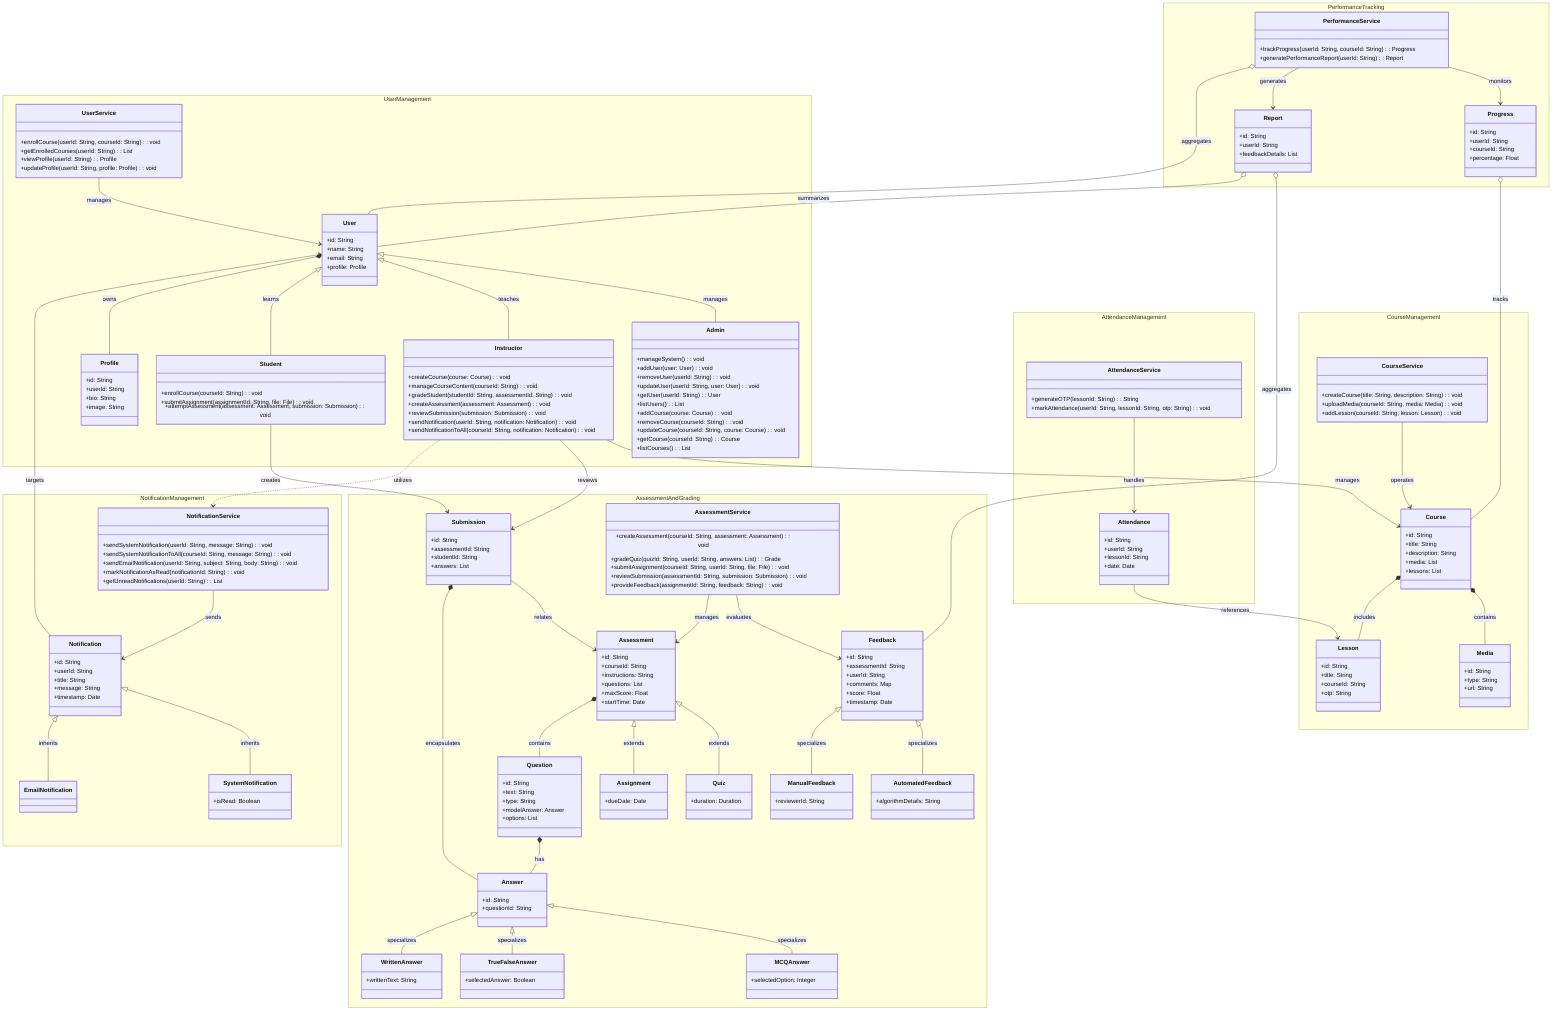 classDiagram
    namespace CourseManagement {
        class Course {
            +id: String
            +title: String
            +description: String
            +media: List<Media>
            +lessons: List<Lesson>
        }

        class Media {
            +id: String
            +type: String
            +url: String
        }

        class Lesson {
            +id: String
            +title: String
            +courseId: String
            +otp: String
        }

        class CourseService {
            +createCourse(title: String, description: String): void
            +uploadMedia(courseId: String, media: Media): void
            +addLesson(courseId: String, lesson: Lesson): void
        }
    }

    namespace AttendanceManagement {
        class Attendance {
            +id: String
            +userId: String
            +lessonId: String
            +date: Date
        }

        class AttendanceService {
            +generateOTP(lessonId: String): String
            +markAttendance(userId: String, lessonId: String, otp: String): void
        }
    }

    namespace UserManagement {
        class User {
            +id: String
            +name: String
            +email: String
            +profile: Profile
        }

        class Admin {
            +manageSystem(): void
            +addUser(user: User): void
            +removeUser(userId: String): void
            +updateUser(userId: String, user: User): void
            +getUser(userId: String): User
            +listUsers(): List<User>
            +addCourse(course: Course): void
            +removeCourse(courseId: String): void
            +updateCourse(courseId: String, course: Course): void
            +getCourse(courseId: String): Course
            +listCourses(): List<Course>
        }

        class Instructor {
            +createCourse(course: Course): void
            +manageCourseContent(courseId: String): void
            +gradeStudent(studentId: String, assessmentId: String): void
            +createAssessment(assessment: Assessment): void
            +reviewSubmission(submission: Submission): void
            +sendNotification(userId: String, notification: Notification): void
            +sendNotificationToAll(courseId: String, notification: Notification): void
        }

        class Student {
            +enrollCourse(courseId: String): void
            +submitAssignment(assignmentId: String, file: File): void
            +attemptAssessment(assessment: Assessment, submission: Submission): void
        }

        class Profile {
            +id: String
            +userId: String
            +bio: String
            +image: String
        }

        class UserService {
            +enrollCourse(userId: String, courseId: String): void
            +getEnrolledCourses(userId: String): List<Course>
            +viewProfile(userId: String): Profile
            +updateProfile(userId: String, profile: Profile): void
        }
    }

    namespace NotificationManagement {
        class Notification {
            +id: String
            +userId: String
            +title: String
            +message: String
            +timestamp: Date
        }

        class SystemNotification {
            +isRead: Boolean
        }

        class EmailNotification {
        }

        class NotificationService {
            +sendSystemNotification(userId: String, message: String): void
            +sendSystemNotificationToAll(courseId: String, message: String): void
            +sendEmailNotification(userId: String, subject: String, body: String): void
            +markNotificationAsRead(notificationId: String): void
            +getUnreadNotifications(userId: String): List<Notification>
        }
    }

    namespace PerformanceTracking {
        class Progress {
            +id: String
            +userId: String
            +courseId: String
            +percentage: Float
        }

        class Report {
            +id: String
            +userId: String
            +feedbackDetails: List<Feedback>
        }

        class PerformanceService {
            +trackProgress(userId: String, courseId: String): Progress
            +generatePerformanceReport(userId: String): Report
        }
    }

    namespace AssessmentAndGrading {
        class Assessment {
            +id: String
            +courseId: String
            +instructions: String
            +questions: List<Question>
            +maxScore: Float
            +startTime: Date
        }

        class Quiz {
            +duration: Duration
        }

        class Assignment {
            +dueDate: Date
        }

        class Question {
            +id: String
            +text: String
            +type: String
            +modelAnswer: Answer
            +options: List<String>
        }

        class Answer {
            +id: String
            +questionId: String
        }

        class MCQAnswer {
            +selectedOption: Integer
        }

        class TrueFalseAnswer {
            +selectedAnswer: Boolean
        }

        class WrittenAnswer {
            +writtenText: String
        }

        class Submission {
            +id: String
            +assessmentId: String
            +studentId: String
            +answers: List<Answer>
        }

        class Feedback {
            +id: String
            +assessmentId: String
            +userId: String
            +comments: Map<Integer, String>
            +score: Float
            +timestamp: Date
        }

        class AutomatedFeedback {
            +algorithmDetails: String
        }

        class ManualFeedback {
            +reviewerId: String
        }

        class AssessmentService {
            +createAssessment(courseId: String, assessment: Assessment): void
            +gradeQuiz(quizId: String, userId: String, answers: List<Answer>): Grade
            +submitAssignment(courseId: String, userId: String, file: File): void
            +reviewSubmission(assessmentId: String, submission: Submission): void
            +provideFeedback(assignmentId: String, feedback: String): void
        }

    }

%% Relationships
    UserService --> User : manages
    User <|-- Admin : manages
    User <|-- Instructor : teaches
    User <|-- Student : learns
    Feedback <|-- AutomatedFeedback : specializes
    Feedback <|-- ManualFeedback : specializes
    Notification <|-- SystemNotification : inherits
    Notification <|-- EmailNotification : inherits
    Answer <|-- MCQAnswer : specializes
    Answer <|-- TrueFalseAnswer : specializes
    Answer <|-- WrittenAnswer : specializes
    Assessment <|-- Quiz : extends
    Assessment <|-- Assignment : extends
    Question *-- Answer : has
    CourseService --> Course : operates
    Course *-- Media : contains
    Course *-- Lesson : includes
    AttendanceService --> Attendance : handles
    Attendance --> Lesson : references
    User *-- Profile : owns
    NotificationService --> Notification : sends
    Notification --> User : targets
    PerformanceService --> Progress : monitors
    PerformanceService --> Report : generates
    Report o-- Feedback : aggregates
    Assessment *-- Question : contains
    AssessmentService --> Feedback : evaluates
    AssessmentService --> Assessment : manages
    Submission --> Assessment : relates
    Submission *-- Answer : encapsulates
    Instructor --> Course : manages
    Instructor --> Submission : reviews
    Instructor ..> NotificationService : utilizes
    Student --> Submission : creates
    PerformanceService o-- User : aggregates
    Progress o-- Course : tracks
    Report o-- User : summarizes